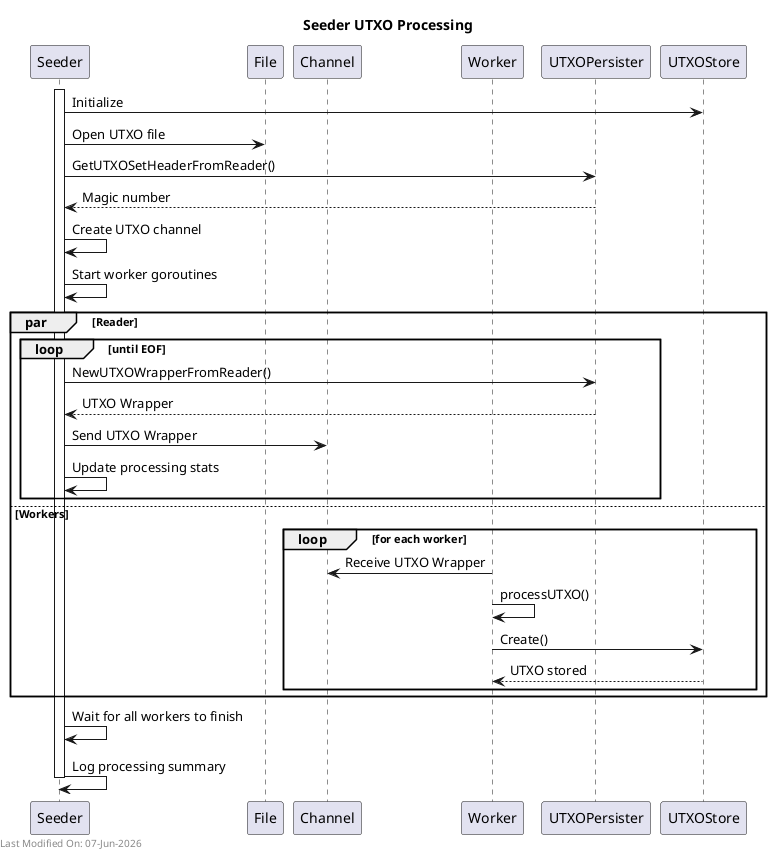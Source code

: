 @startuml
title Seeder UTXO Processing

participant "Seeder" as Seeder
participant "File" as File
participant "Channel" as Channel
participant "Worker" as Worker
participant "UTXOPersister" as UTPersister
participant "UTXOStore" as UTXOStore

activate Seeder

Seeder -> UTXOStore: Initialize
Seeder -> File: Open UTXO file
Seeder -> UTPersister: GetUTXOSetHeaderFromReader()
UTPersister --> Seeder: Magic number

Seeder -> Seeder: Create UTXO channel
Seeder -> Seeder: Start worker goroutines

par Reader
    loop until EOF
        Seeder -> UTPersister: NewUTXOWrapperFromReader()
        UTPersister --> Seeder: UTXO Wrapper
        Seeder -> Channel: Send UTXO Wrapper
        Seeder -> Seeder: Update processing stats
    end
also Workers
    loop for each worker
        Worker -> Channel: Receive UTXO Wrapper
        Worker -> Worker: processUTXO()
        Worker -> UTXOStore: Create()
        UTXOStore --> Worker: UTXO stored
    end
end

Seeder -> Seeder: Wait for all workers to finish
Seeder -> Seeder: Log processing summary

deactivate Seeder

left footer Last Modified On: %date("dd-MMM-yyyy")


@enduml
